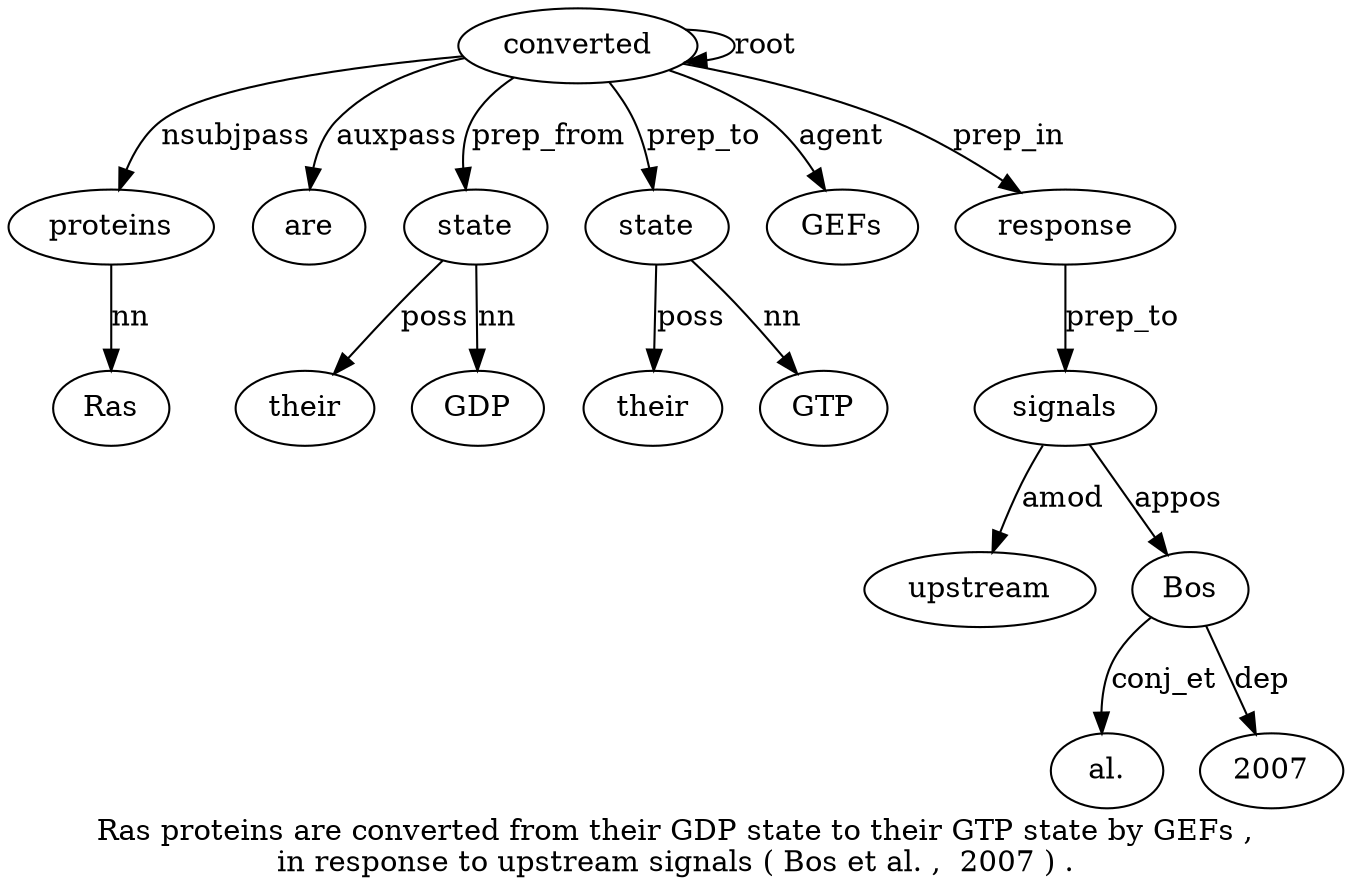 digraph "Ras proteins are converted from their GDP state to their GTP state by GEFs ,  in response to upstream signals ( Bos et al. ,  2007 ) ." {
label="Ras proteins are converted from their GDP state to their GTP state by GEFs ,
in response to upstream signals ( Bos et al. ,  2007 ) .";
proteins2 [style=filled, fillcolor=white, label=proteins];
Ras1 [style=filled, fillcolor=white, label=Ras];
proteins2 -> Ras1  [label=nn];
converted4 [style=filled, fillcolor=white, label=converted];
converted4 -> proteins2  [label=nsubjpass];
are3 [style=filled, fillcolor=white, label=are];
converted4 -> are3  [label=auxpass];
converted4 -> converted4  [label=root];
state8 [style=filled, fillcolor=white, label=state];
their6 [style=filled, fillcolor=white, label=their];
state8 -> their6  [label=poss];
GDP7 [style=filled, fillcolor=white, label=GDP];
state8 -> GDP7  [label=nn];
converted4 -> state8  [label=prep_from];
state12 [style=filled, fillcolor=white, label=state];
their10 [style=filled, fillcolor=white, label=their];
state12 -> their10  [label=poss];
GTP11 [style=filled, fillcolor=white, label=GTP];
state12 -> GTP11  [label=nn];
converted4 -> state12  [label=prep_to];
GEFs14 [style=filled, fillcolor=white, label=GEFs];
converted4 -> GEFs14  [label=agent];
response17 [style=filled, fillcolor=white, label=response];
converted4 -> response17  [label=prep_in];
signals20 [style=filled, fillcolor=white, label=signals];
upstream19 [style=filled, fillcolor=white, label=upstream];
signals20 -> upstream19  [label=amod];
response17 -> signals20  [label=prep_to];
Bos22 [style=filled, fillcolor=white, label=Bos];
signals20 -> Bos22  [label=appos];
"al.24" [style=filled, fillcolor=white, label="al."];
Bos22 -> "al.24"  [label=conj_et];
200726 [style=filled, fillcolor=white, label=2007];
Bos22 -> 200726  [label=dep];
}
